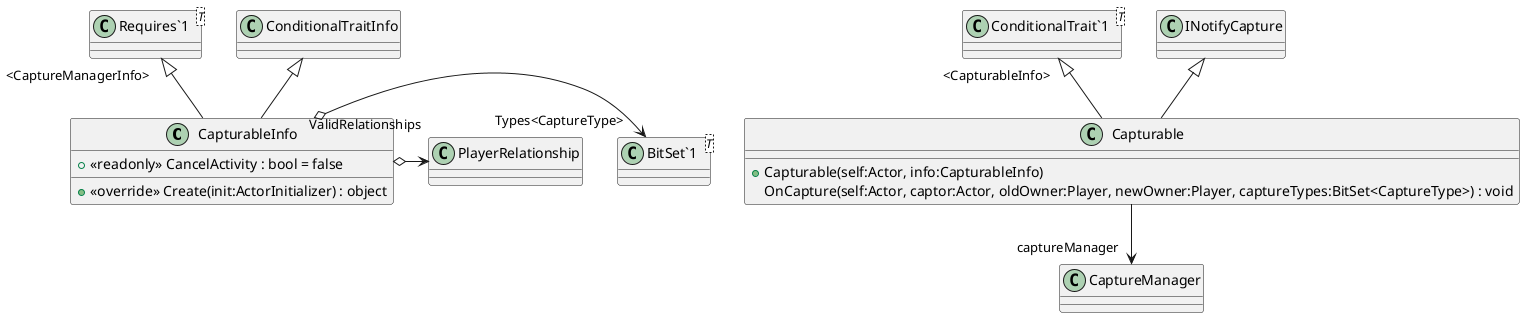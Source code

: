 @startuml
class CapturableInfo {
    + <<readonly>> CancelActivity : bool = false
    + <<override>> Create(init:ActorInitializer) : object
}
class Capturable {
    + Capturable(self:Actor, info:CapturableInfo)
    OnCapture(self:Actor, captor:Actor, oldOwner:Player, newOwner:Player, captureTypes:BitSet<CaptureType>) : void
}
class "Requires`1"<T> {
}
class "BitSet`1"<T> {
}
class "ConditionalTrait`1"<T> {
}
ConditionalTraitInfo <|-- CapturableInfo
"Requires`1" "<CaptureManagerInfo>" <|-- CapturableInfo
CapturableInfo o-> "Types<CaptureType>" "BitSet`1"
CapturableInfo o-> "ValidRelationships" PlayerRelationship
"ConditionalTrait`1" "<CapturableInfo>" <|-- Capturable
INotifyCapture <|-- Capturable
Capturable --> "captureManager" CaptureManager
@enduml
